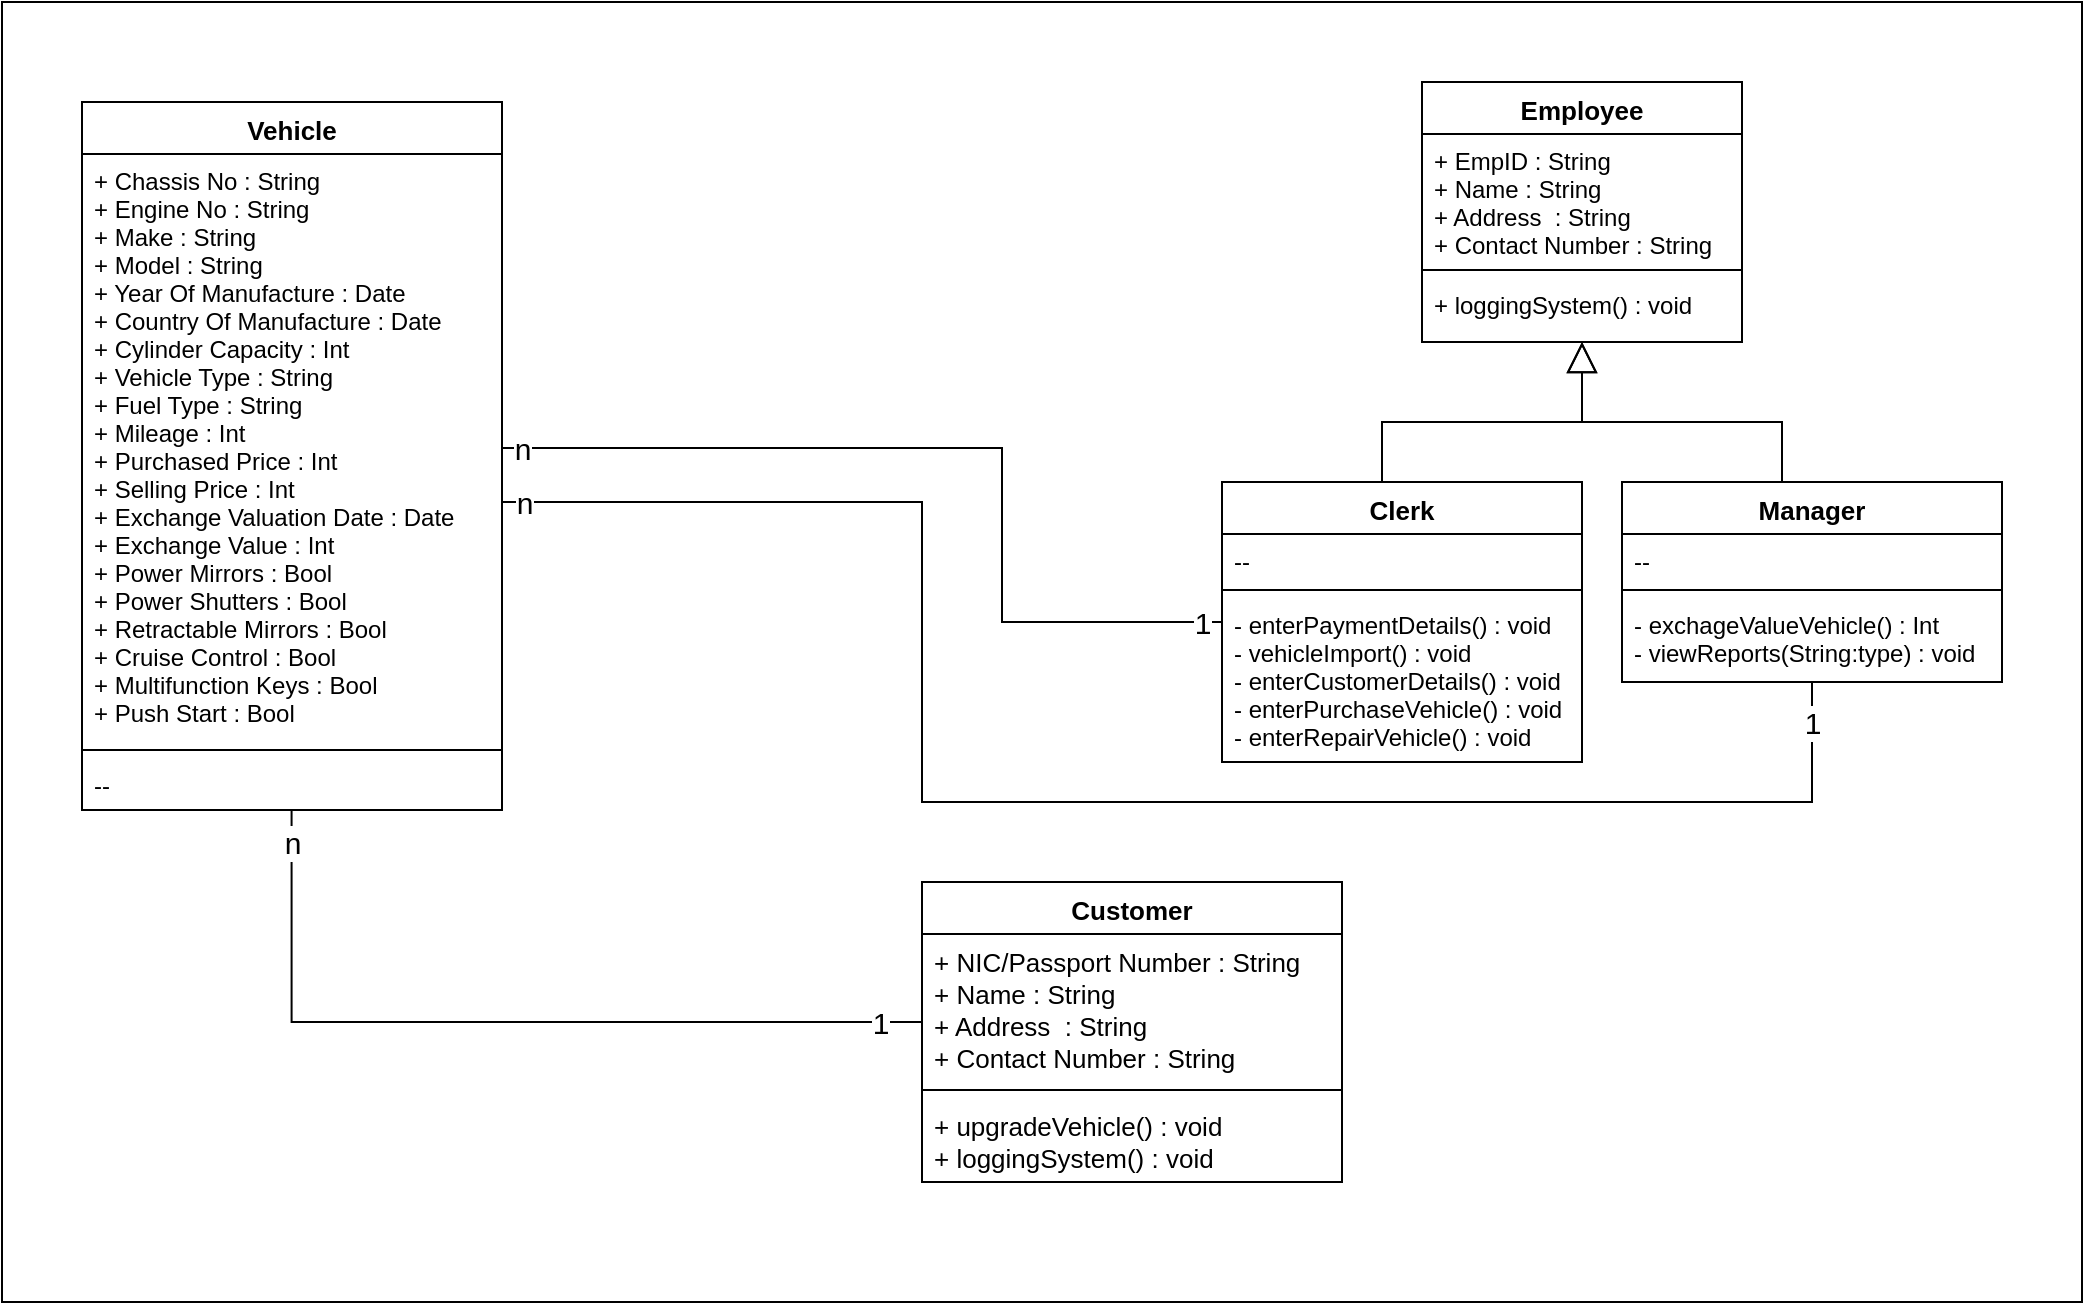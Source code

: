 <mxfile version="13.6.2" type="device"><diagram id="9lxCMM-zuiNNWkfP_WKs" name="Page-1"><mxGraphModel dx="2170" dy="1275" grid="1" gridSize="10" guides="1" tooltips="1" connect="1" arrows="1" fold="1" page="1" pageScale="1" pageWidth="827" pageHeight="1169" math="0" shadow="0"><root><mxCell id="0"/><mxCell id="1" parent="0"/><mxCell id="E_SnHwZ8gBOxjH6V7dtQ-37" value="" style="group" vertex="1" connectable="0" parent="1"><mxGeometry x="40" y="40" width="1040" height="650" as="geometry"/></mxCell><mxCell id="E_SnHwZ8gBOxjH6V7dtQ-35" value="" style="html=1;fontSize=15;" vertex="1" parent="E_SnHwZ8gBOxjH6V7dtQ-37"><mxGeometry width="1040" height="650" as="geometry"/></mxCell><mxCell id="E_SnHwZ8gBOxjH6V7dtQ-24" style="edgeStyle=orthogonalEdgeStyle;rounded=0;orthogonalLoop=1;jettySize=auto;html=1;startArrow=none;startFill=0;endArrow=block;endFill=0;endSize=13;" edge="1" parent="E_SnHwZ8gBOxjH6V7dtQ-37" source="E_SnHwZ8gBOxjH6V7dtQ-17"><mxGeometry relative="1" as="geometry"><mxPoint x="790" y="170" as="targetPoint"/><Array as="points"><mxPoint x="890" y="210"/><mxPoint x="790" y="210"/></Array></mxGeometry></mxCell><mxCell id="E_SnHwZ8gBOxjH6V7dtQ-1" value="Vehicle" style="swimlane;fontStyle=1;align=center;verticalAlign=top;childLayout=stackLayout;horizontal=1;startSize=26;horizontalStack=0;resizeParent=1;resizeParentMax=0;resizeLast=0;collapsible=1;marginBottom=0;fontSize=13;" vertex="1" parent="E_SnHwZ8gBOxjH6V7dtQ-37"><mxGeometry x="40" y="50" width="210" height="354" as="geometry"/></mxCell><mxCell id="E_SnHwZ8gBOxjH6V7dtQ-2" value="+ Chassis No : String&#10;+ Engine No : String&#10;+ Make : String&#10;+ Model : String&#10;+ Year Of Manufacture : Date&#10;+ Country Of Manufacture : Date&#10;+ Cylinder Capacity : Int&#10;+ Vehicle Type : String&#10;+ Fuel Type : String&#10;+ Mileage : Int&#10;+ Purchased Price : Int&#10;+ Selling Price : Int&#10;+ Exchange Valuation Date : Date&#10;+ Exchange Value : Int&#10;+ Power Mirrors : Bool&#10;+ Power Shutters : Bool&#10;+ Retractable Mirrors : Bool&#10;+ Cruise Control : Bool&#10;+ Multifunction Keys : Bool&#10;+ Push Start : Bool" style="text;strokeColor=none;fillColor=none;align=left;verticalAlign=top;spacingLeft=4;spacingRight=4;overflow=hidden;rotatable=0;points=[[0,0.5],[1,0.5]];portConstraint=eastwest;imageHeight=50;" vertex="1" parent="E_SnHwZ8gBOxjH6V7dtQ-1"><mxGeometry y="26" width="210" height="294" as="geometry"/></mxCell><mxCell id="E_SnHwZ8gBOxjH6V7dtQ-3" value="" style="line;strokeWidth=1;fillColor=none;align=left;verticalAlign=middle;spacingTop=-1;spacingLeft=3;spacingRight=3;rotatable=0;labelPosition=right;points=[];portConstraint=eastwest;" vertex="1" parent="E_SnHwZ8gBOxjH6V7dtQ-1"><mxGeometry y="320" width="210" height="8" as="geometry"/></mxCell><mxCell id="E_SnHwZ8gBOxjH6V7dtQ-4" value="--" style="text;strokeColor=none;fillColor=none;align=left;verticalAlign=top;spacingLeft=4;spacingRight=4;overflow=hidden;rotatable=0;points=[[0,0.5],[1,0.5]];portConstraint=eastwest;" vertex="1" parent="E_SnHwZ8gBOxjH6V7dtQ-1"><mxGeometry y="328" width="210" height="26" as="geometry"/></mxCell><mxCell id="E_SnHwZ8gBOxjH6V7dtQ-9" value="Employee" style="swimlane;fontStyle=1;align=center;verticalAlign=top;childLayout=stackLayout;horizontal=1;startSize=26;horizontalStack=0;resizeParent=1;resizeParentMax=0;resizeLast=0;collapsible=1;marginBottom=0;fontSize=13;" vertex="1" parent="E_SnHwZ8gBOxjH6V7dtQ-37"><mxGeometry x="710" y="40" width="160" height="130" as="geometry"/></mxCell><mxCell id="E_SnHwZ8gBOxjH6V7dtQ-10" value="+ EmpID : String&#10;+ Name : String&#10;+ Address  : String&#10;+ Contact Number : String" style="text;strokeColor=none;fillColor=none;align=left;verticalAlign=top;spacingLeft=4;spacingRight=4;overflow=hidden;rotatable=0;points=[[0,0.5],[1,0.5]];portConstraint=eastwest;" vertex="1" parent="E_SnHwZ8gBOxjH6V7dtQ-9"><mxGeometry y="26" width="160" height="64" as="geometry"/></mxCell><mxCell id="E_SnHwZ8gBOxjH6V7dtQ-11" value="" style="line;strokeWidth=1;fillColor=none;align=left;verticalAlign=middle;spacingTop=-1;spacingLeft=3;spacingRight=3;rotatable=0;labelPosition=right;points=[];portConstraint=eastwest;" vertex="1" parent="E_SnHwZ8gBOxjH6V7dtQ-9"><mxGeometry y="90" width="160" height="8" as="geometry"/></mxCell><mxCell id="E_SnHwZ8gBOxjH6V7dtQ-12" value="+ loggingSystem() : void" style="text;strokeColor=none;fillColor=none;align=left;verticalAlign=top;spacingLeft=4;spacingRight=4;overflow=hidden;rotatable=0;points=[[0,0.5],[1,0.5]];portConstraint=eastwest;" vertex="1" parent="E_SnHwZ8gBOxjH6V7dtQ-9"><mxGeometry y="98" width="160" height="32" as="geometry"/></mxCell><mxCell id="E_SnHwZ8gBOxjH6V7dtQ-13" value="Clerk" style="swimlane;fontStyle=1;align=center;verticalAlign=top;childLayout=stackLayout;horizontal=1;startSize=26;horizontalStack=0;resizeParent=1;resizeParentMax=0;resizeLast=0;collapsible=1;marginBottom=0;fontSize=13;" vertex="1" parent="E_SnHwZ8gBOxjH6V7dtQ-37"><mxGeometry x="610" y="240" width="180" height="140" as="geometry"/></mxCell><mxCell id="E_SnHwZ8gBOxjH6V7dtQ-14" value="--" style="text;strokeColor=none;fillColor=none;align=left;verticalAlign=top;spacingLeft=4;spacingRight=4;overflow=hidden;rotatable=0;points=[[0,0.5],[1,0.5]];portConstraint=eastwest;" vertex="1" parent="E_SnHwZ8gBOxjH6V7dtQ-13"><mxGeometry y="26" width="180" height="24" as="geometry"/></mxCell><mxCell id="E_SnHwZ8gBOxjH6V7dtQ-15" value="" style="line;strokeWidth=1;fillColor=none;align=left;verticalAlign=middle;spacingTop=-1;spacingLeft=3;spacingRight=3;rotatable=0;labelPosition=right;points=[];portConstraint=eastwest;" vertex="1" parent="E_SnHwZ8gBOxjH6V7dtQ-13"><mxGeometry y="50" width="180" height="8" as="geometry"/></mxCell><mxCell id="E_SnHwZ8gBOxjH6V7dtQ-16" value="- enterPaymentDetails() : void&#10;- vehicleImport() : void&#10;- enterCustomerDetails() : void&#10;- enterPurchaseVehicle() : void&#10;- enterRepairVehicle() : void" style="text;strokeColor=none;fillColor=none;align=left;verticalAlign=top;spacingLeft=4;spacingRight=4;overflow=hidden;rotatable=0;points=[[0,0.5],[1,0.5]];portConstraint=eastwest;" vertex="1" parent="E_SnHwZ8gBOxjH6V7dtQ-13"><mxGeometry y="58" width="180" height="82" as="geometry"/></mxCell><mxCell id="E_SnHwZ8gBOxjH6V7dtQ-25" style="edgeStyle=orthogonalEdgeStyle;rounded=0;orthogonalLoop=1;jettySize=auto;html=1;startArrow=none;startFill=0;endArrow=none;endFill=0;endSize=13;fontSize=15;" edge="1" parent="E_SnHwZ8gBOxjH6V7dtQ-37" source="E_SnHwZ8gBOxjH6V7dtQ-2" target="E_SnHwZ8gBOxjH6V7dtQ-13"><mxGeometry relative="1" as="geometry"><Array as="points"><mxPoint x="500" y="223"/><mxPoint x="500" y="310"/></Array></mxGeometry></mxCell><mxCell id="E_SnHwZ8gBOxjH6V7dtQ-26" value="n" style="edgeLabel;html=1;align=center;verticalAlign=middle;resizable=0;points=[];fontSize=15;" vertex="1" connectable="0" parent="E_SnHwZ8gBOxjH6V7dtQ-25"><mxGeometry x="-0.983" y="1" relative="1" as="geometry"><mxPoint x="6.13" y="1" as="offset"/></mxGeometry></mxCell><mxCell id="E_SnHwZ8gBOxjH6V7dtQ-27" value="1" style="edgeLabel;html=1;align=center;verticalAlign=middle;resizable=0;points=[];fontSize=15;" vertex="1" connectable="0" parent="E_SnHwZ8gBOxjH6V7dtQ-25"><mxGeometry x="0.972" relative="1" as="geometry"><mxPoint x="-3.7" as="offset"/></mxGeometry></mxCell><mxCell id="E_SnHwZ8gBOxjH6V7dtQ-23" style="edgeStyle=orthogonalEdgeStyle;rounded=0;orthogonalLoop=1;jettySize=auto;html=1;entryX=0.5;entryY=1;entryDx=0;entryDy=0;entryPerimeter=0;startArrow=none;startFill=0;endArrow=block;endFill=0;endSize=13;" edge="1" parent="E_SnHwZ8gBOxjH6V7dtQ-37" source="E_SnHwZ8gBOxjH6V7dtQ-13" target="E_SnHwZ8gBOxjH6V7dtQ-12"><mxGeometry relative="1" as="geometry"><Array as="points"><mxPoint x="690" y="210"/><mxPoint x="790" y="210"/></Array></mxGeometry></mxCell><mxCell id="E_SnHwZ8gBOxjH6V7dtQ-17" value="Manager" style="swimlane;fontStyle=1;align=center;verticalAlign=top;childLayout=stackLayout;horizontal=1;startSize=26;horizontalStack=0;resizeParent=1;resizeParentMax=0;resizeLast=0;collapsible=1;marginBottom=0;fontSize=13;" vertex="1" parent="E_SnHwZ8gBOxjH6V7dtQ-37"><mxGeometry x="810" y="240" width="190" height="100" as="geometry"/></mxCell><mxCell id="E_SnHwZ8gBOxjH6V7dtQ-18" value="--" style="text;strokeColor=none;fillColor=none;align=left;verticalAlign=top;spacingLeft=4;spacingRight=4;overflow=hidden;rotatable=0;points=[[0,0.5],[1,0.5]];portConstraint=eastwest;" vertex="1" parent="E_SnHwZ8gBOxjH6V7dtQ-17"><mxGeometry y="26" width="190" height="24" as="geometry"/></mxCell><mxCell id="E_SnHwZ8gBOxjH6V7dtQ-19" value="" style="line;strokeWidth=1;fillColor=none;align=left;verticalAlign=middle;spacingTop=-1;spacingLeft=3;spacingRight=3;rotatable=0;labelPosition=right;points=[];portConstraint=eastwest;" vertex="1" parent="E_SnHwZ8gBOxjH6V7dtQ-17"><mxGeometry y="50" width="190" height="8" as="geometry"/></mxCell><mxCell id="E_SnHwZ8gBOxjH6V7dtQ-20" value="- exchageValueVehicle() : Int&#10;- viewReports(String:type) : void" style="text;strokeColor=none;fillColor=none;align=left;verticalAlign=top;spacingLeft=4;spacingRight=4;overflow=hidden;rotatable=0;points=[[0,0.5],[1,0.5]];portConstraint=eastwest;" vertex="1" parent="E_SnHwZ8gBOxjH6V7dtQ-17"><mxGeometry y="58" width="190" height="42" as="geometry"/></mxCell><mxCell id="E_SnHwZ8gBOxjH6V7dtQ-28" style="edgeStyle=orthogonalEdgeStyle;rounded=0;orthogonalLoop=1;jettySize=auto;html=1;startArrow=none;startFill=0;endArrow=none;endFill=0;endSize=13;fontSize=15;" edge="1" parent="E_SnHwZ8gBOxjH6V7dtQ-37" source="E_SnHwZ8gBOxjH6V7dtQ-2" target="E_SnHwZ8gBOxjH6V7dtQ-17"><mxGeometry relative="1" as="geometry"><Array as="points"><mxPoint x="460" y="250"/><mxPoint x="460" y="400"/><mxPoint x="905" y="400"/></Array></mxGeometry></mxCell><mxCell id="E_SnHwZ8gBOxjH6V7dtQ-30" value="1" style="edgeLabel;html=1;align=center;verticalAlign=middle;resizable=0;points=[];fontSize=15;" vertex="1" connectable="0" parent="E_SnHwZ8gBOxjH6V7dtQ-28"><mxGeometry x="0.979" relative="1" as="geometry"><mxPoint y="11" as="offset"/></mxGeometry></mxCell><mxCell id="E_SnHwZ8gBOxjH6V7dtQ-31" value="n" style="edgeLabel;html=1;align=center;verticalAlign=middle;resizable=0;points=[];fontSize=15;" vertex="1" connectable="0" parent="E_SnHwZ8gBOxjH6V7dtQ-28"><mxGeometry x="-0.974" relative="1" as="geometry"><mxPoint as="offset"/></mxGeometry></mxCell><mxCell id="E_SnHwZ8gBOxjH6V7dtQ-5" value="Customer" style="swimlane;fontStyle=1;align=center;verticalAlign=top;childLayout=stackLayout;horizontal=1;startSize=26;horizontalStack=0;resizeParent=1;resizeParentMax=0;resizeLast=0;collapsible=1;marginBottom=0;fontSize=13;" vertex="1" parent="E_SnHwZ8gBOxjH6V7dtQ-37"><mxGeometry x="460" y="440" width="210" height="150" as="geometry"/></mxCell><mxCell id="E_SnHwZ8gBOxjH6V7dtQ-6" value="+ NIC/Passport Number : String&#10;+ Name : String&#10;+ Address  : String&#10;+ Contact Number : String" style="text;strokeColor=none;fillColor=none;align=left;verticalAlign=top;spacingLeft=4;spacingRight=4;overflow=hidden;rotatable=0;points=[[0,0.5],[1,0.5]];portConstraint=eastwest;fontSize=13;" vertex="1" parent="E_SnHwZ8gBOxjH6V7dtQ-5"><mxGeometry y="26" width="210" height="74" as="geometry"/></mxCell><mxCell id="E_SnHwZ8gBOxjH6V7dtQ-7" value="" style="line;strokeWidth=1;fillColor=none;align=left;verticalAlign=middle;spacingTop=-1;spacingLeft=3;spacingRight=3;rotatable=0;labelPosition=right;points=[];portConstraint=eastwest;" vertex="1" parent="E_SnHwZ8gBOxjH6V7dtQ-5"><mxGeometry y="100" width="210" height="8" as="geometry"/></mxCell><mxCell id="E_SnHwZ8gBOxjH6V7dtQ-8" value="+ upgradeVehicle() : void&#10;+ loggingSystem() : void" style="text;strokeColor=none;fillColor=none;align=left;verticalAlign=top;spacingLeft=4;spacingRight=4;overflow=hidden;rotatable=0;points=[[0,0.5],[1,0.5]];portConstraint=eastwest;fontSize=13;" vertex="1" parent="E_SnHwZ8gBOxjH6V7dtQ-5"><mxGeometry y="108" width="210" height="42" as="geometry"/></mxCell><mxCell id="E_SnHwZ8gBOxjH6V7dtQ-32" style="edgeStyle=orthogonalEdgeStyle;rounded=0;orthogonalLoop=1;jettySize=auto;html=1;startArrow=none;startFill=0;endArrow=none;endFill=0;endSize=13;fontSize=15;exitX=0.499;exitY=0.986;exitDx=0;exitDy=0;exitPerimeter=0;" edge="1" parent="E_SnHwZ8gBOxjH6V7dtQ-37" source="E_SnHwZ8gBOxjH6V7dtQ-4" target="E_SnHwZ8gBOxjH6V7dtQ-5"><mxGeometry relative="1" as="geometry"><Array as="points"><mxPoint x="145" y="510"/></Array></mxGeometry></mxCell><mxCell id="E_SnHwZ8gBOxjH6V7dtQ-33" value="n" style="edgeLabel;html=1;align=center;verticalAlign=middle;resizable=0;points=[];fontSize=15;" vertex="1" connectable="0" parent="E_SnHwZ8gBOxjH6V7dtQ-32"><mxGeometry x="-0.967" relative="1" as="geometry"><mxPoint x="0.21" y="9.37" as="offset"/></mxGeometry></mxCell><mxCell id="E_SnHwZ8gBOxjH6V7dtQ-34" value="1" style="edgeLabel;html=1;align=center;verticalAlign=middle;resizable=0;points=[];fontSize=15;" vertex="1" connectable="0" parent="E_SnHwZ8gBOxjH6V7dtQ-32"><mxGeometry x="0.898" relative="1" as="geometry"><mxPoint as="offset"/></mxGeometry></mxCell></root></mxGraphModel></diagram></mxfile>
